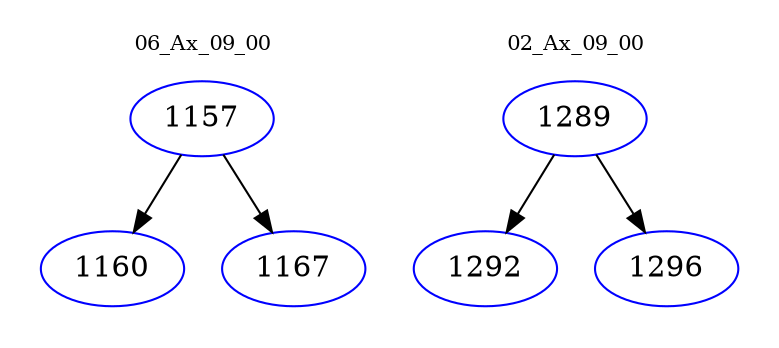 digraph{
subgraph cluster_0 {
color = white
label = "06_Ax_09_00";
fontsize=10;
T0_1157 [label="1157", color="blue"]
T0_1157 -> T0_1160 [color="black"]
T0_1160 [label="1160", color="blue"]
T0_1157 -> T0_1167 [color="black"]
T0_1167 [label="1167", color="blue"]
}
subgraph cluster_1 {
color = white
label = "02_Ax_09_00";
fontsize=10;
T1_1289 [label="1289", color="blue"]
T1_1289 -> T1_1292 [color="black"]
T1_1292 [label="1292", color="blue"]
T1_1289 -> T1_1296 [color="black"]
T1_1296 [label="1296", color="blue"]
}
}
